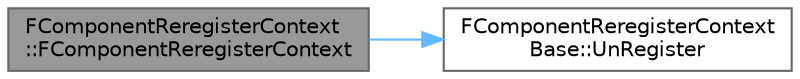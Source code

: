digraph "FComponentReregisterContext::FComponentReregisterContext"
{
 // INTERACTIVE_SVG=YES
 // LATEX_PDF_SIZE
  bgcolor="transparent";
  edge [fontname=Helvetica,fontsize=10,labelfontname=Helvetica,labelfontsize=10];
  node [fontname=Helvetica,fontsize=10,shape=box,height=0.2,width=0.4];
  rankdir="LR";
  Node1 [id="Node000001",label="FComponentReregisterContext\l::FComponentReregisterContext",height=0.2,width=0.4,color="gray40", fillcolor="grey60", style="filled", fontcolor="black",tooltip=" "];
  Node1 -> Node2 [id="edge1_Node000001_Node000002",color="steelblue1",style="solid",tooltip=" "];
  Node2 [id="Node000002",label="FComponentReregisterContext\lBase::UnRegister",height=0.2,width=0.4,color="grey40", fillcolor="white", style="filled",URL="$d7/dff/classFComponentReregisterContextBase.html#ab03f9d5a30bfd4642bd9c596dd977f4b",tooltip=" "];
}
